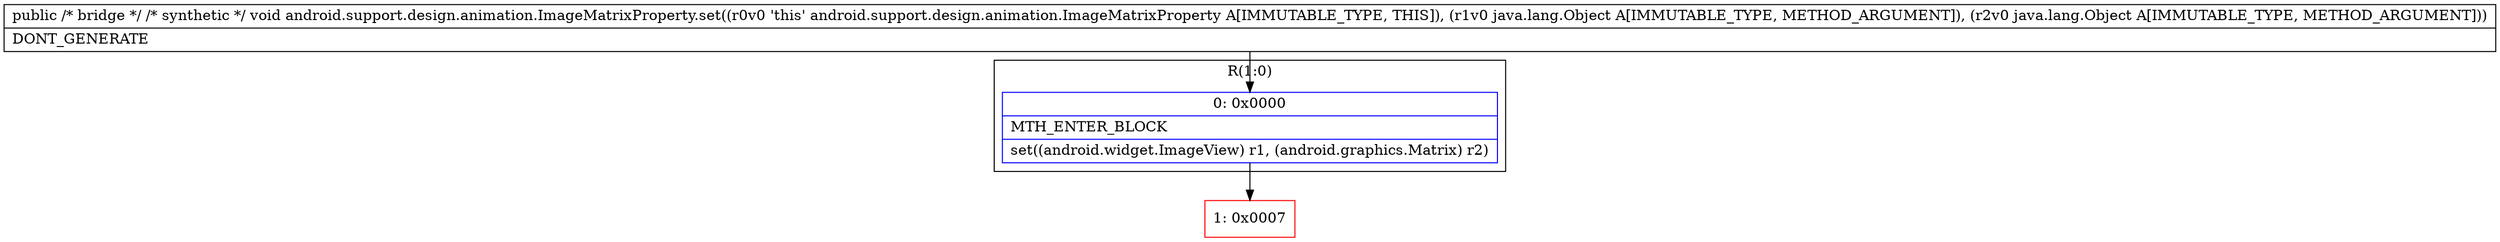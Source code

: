 digraph "CFG forandroid.support.design.animation.ImageMatrixProperty.set(Ljava\/lang\/Object;Ljava\/lang\/Object;)V" {
subgraph cluster_Region_374561918 {
label = "R(1:0)";
node [shape=record,color=blue];
Node_0 [shape=record,label="{0\:\ 0x0000|MTH_ENTER_BLOCK\l|set((android.widget.ImageView) r1, (android.graphics.Matrix) r2)\l}"];
}
Node_1 [shape=record,color=red,label="{1\:\ 0x0007}"];
MethodNode[shape=record,label="{public \/* bridge *\/ \/* synthetic *\/ void android.support.design.animation.ImageMatrixProperty.set((r0v0 'this' android.support.design.animation.ImageMatrixProperty A[IMMUTABLE_TYPE, THIS]), (r1v0 java.lang.Object A[IMMUTABLE_TYPE, METHOD_ARGUMENT]), (r2v0 java.lang.Object A[IMMUTABLE_TYPE, METHOD_ARGUMENT]))  | DONT_GENERATE\l}"];
MethodNode -> Node_0;
Node_0 -> Node_1;
}

